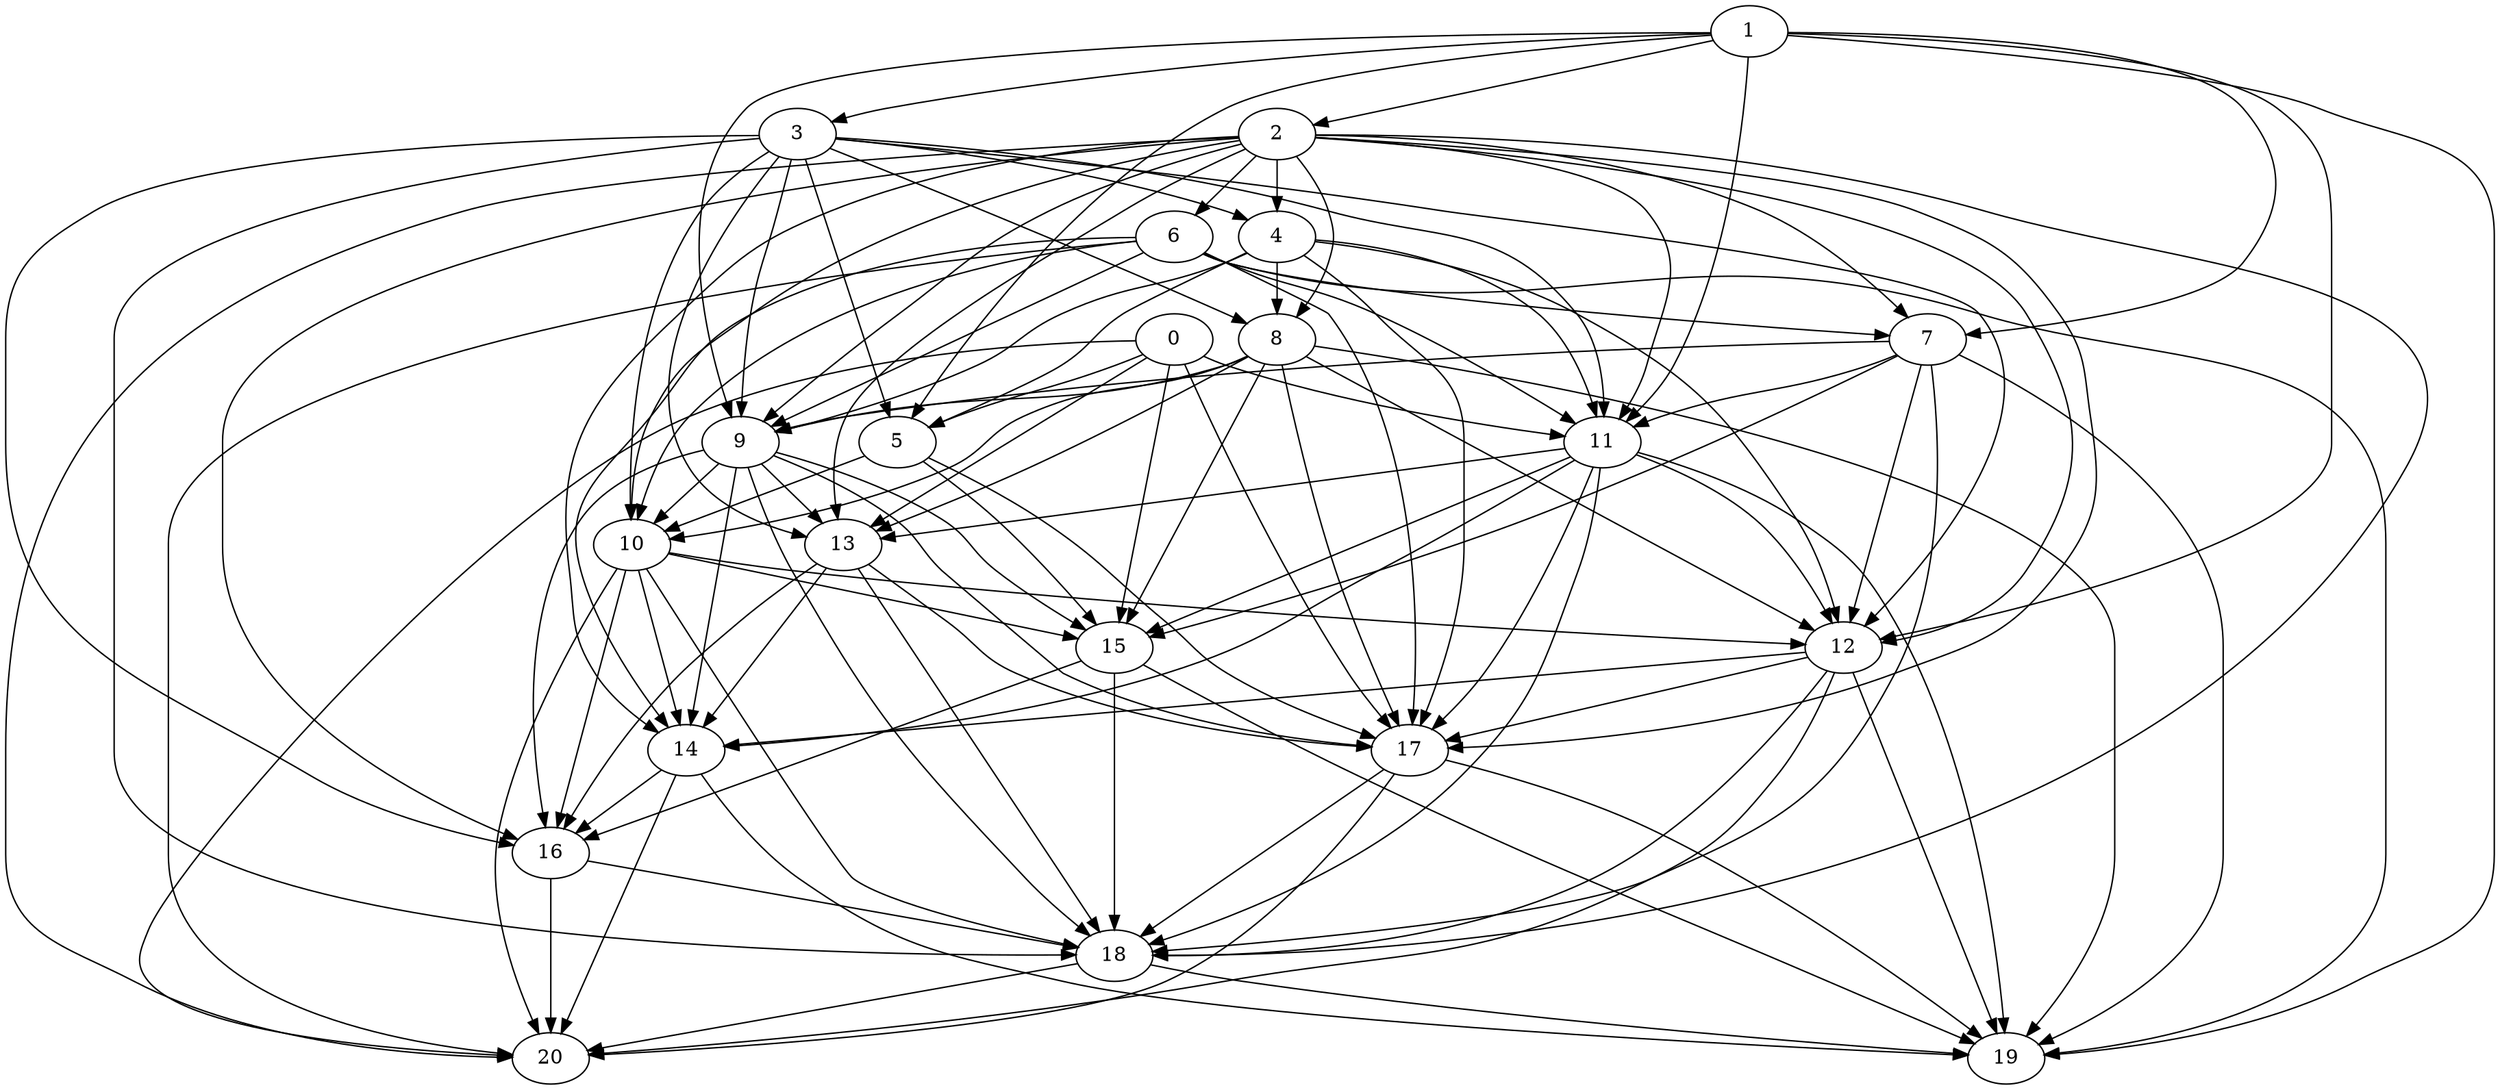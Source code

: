 digraph "Random_Nodes_21_Density_5.24_CCR_1.00_WeightType_Random_Homogeneous-4" {
1 [Weight=14];
3 [Weight=27];
2 [Weight=14];
4 [Weight=36];
6 [Weight=32];
7 [Weight=45];
8 [Weight=36];
0 [Weight=32];
9 [Weight=36];
5 [Weight=18];
11 [Weight=41];
10 [Weight=36];
12 [Weight=27];
13 [Weight=23];
15 [Weight=32];
14 [Weight=18];
16 [Weight=45];
17 [Weight=9];
18 [Weight=36];
20 [Weight=36];
19 [Weight=27];
7 -> 12 [Weight=2];
13 -> 18 [Weight=4];
8 -> 12 [Weight=7];
9 -> 16 [Weight=6];
11 -> 15 [Weight=4];
2 -> 8 [Weight=8];
2 -> 9 [Weight=7];
4 -> 5 [Weight=3];
16 -> 18 [Weight=9];
6 -> 14 [Weight=6];
10 -> 20 [Weight=5];
1 -> 11 [Weight=4];
5 -> 15 [Weight=2];
13 -> 14 [Weight=6];
17 -> 20 [Weight=8];
4 -> 17 [Weight=10];
0 -> 11 [Weight=5];
10 -> 12 [Weight=10];
10 -> 18 [Weight=4];
3 -> 9 [Weight=9];
8 -> 19 [Weight=3];
8 -> 9 [Weight=9];
3 -> 12 [Weight=3];
9 -> 14 [Weight=3];
2 -> 12 [Weight=10];
8 -> 15 [Weight=4];
3 -> 16 [Weight=9];
4 -> 12 [Weight=3];
6 -> 7 [Weight=7];
0 -> 13 [Weight=4];
6 -> 10 [Weight=4];
11 -> 19 [Weight=3];
0 -> 20 [Weight=4];
12 -> 19 [Weight=5];
12 -> 20 [Weight=7];
12 -> 17 [Weight=7];
0 -> 17 [Weight=3];
2 -> 7 [Weight=9];
3 -> 4 [Weight=5];
16 -> 20 [Weight=6];
17 -> 18 [Weight=3];
1 -> 19 [Weight=4];
15 -> 19 [Weight=4];
12 -> 18 [Weight=5];
4 -> 9 [Weight=9];
9 -> 13 [Weight=2];
5 -> 10 [Weight=10];
6 -> 20 [Weight=4];
2 -> 11 [Weight=8];
11 -> 14 [Weight=4];
6 -> 11 [Weight=8];
10 -> 16 [Weight=6];
3 -> 8 [Weight=7];
2 -> 16 [Weight=6];
1 -> 5 [Weight=2];
2 -> 14 [Weight=10];
3 -> 13 [Weight=9];
2 -> 13 [Weight=7];
6 -> 9 [Weight=7];
10 -> 15 [Weight=10];
15 -> 18 [Weight=10];
8 -> 10 [Weight=4];
1 -> 3 [Weight=6];
9 -> 17 [Weight=4];
2 -> 6 [Weight=10];
11 -> 13 [Weight=10];
13 -> 17 [Weight=4];
11 -> 12 [Weight=3];
1 -> 9 [Weight=8];
14 -> 19 [Weight=2];
3 -> 18 [Weight=10];
1 -> 12 [Weight=5];
7 -> 11 [Weight=6];
4 -> 8 [Weight=5];
2 -> 17 [Weight=3];
3 -> 11 [Weight=10];
2 -> 4 [Weight=6];
9 -> 15 [Weight=3];
8 -> 17 [Weight=4];
7 -> 19 [Weight=3];
15 -> 16 [Weight=5];
4 -> 11 [Weight=8];
14 -> 20 [Weight=7];
18 -> 19 [Weight=2];
6 -> 17 [Weight=6];
2 -> 18 [Weight=9];
12 -> 14 [Weight=2];
0 -> 15 [Weight=9];
2 -> 20 [Weight=4];
11 -> 17 [Weight=8];
8 -> 13 [Weight=4];
2 -> 10 [Weight=8];
11 -> 18 [Weight=7];
6 -> 19 [Weight=6];
7 -> 15 [Weight=4];
17 -> 19 [Weight=6];
3 -> 10 [Weight=6];
13 -> 16 [Weight=7];
0 -> 5 [Weight=5];
3 -> 5 [Weight=5];
9 -> 10 [Weight=2];
1 -> 7 [Weight=5];
7 -> 9 [Weight=2];
9 -> 18 [Weight=4];
14 -> 16 [Weight=2];
7 -> 18 [Weight=2];
18 -> 20 [Weight=3];
10 -> 14 [Weight=5];
5 -> 17 [Weight=5];
1 -> 2 [Weight=2];
}
